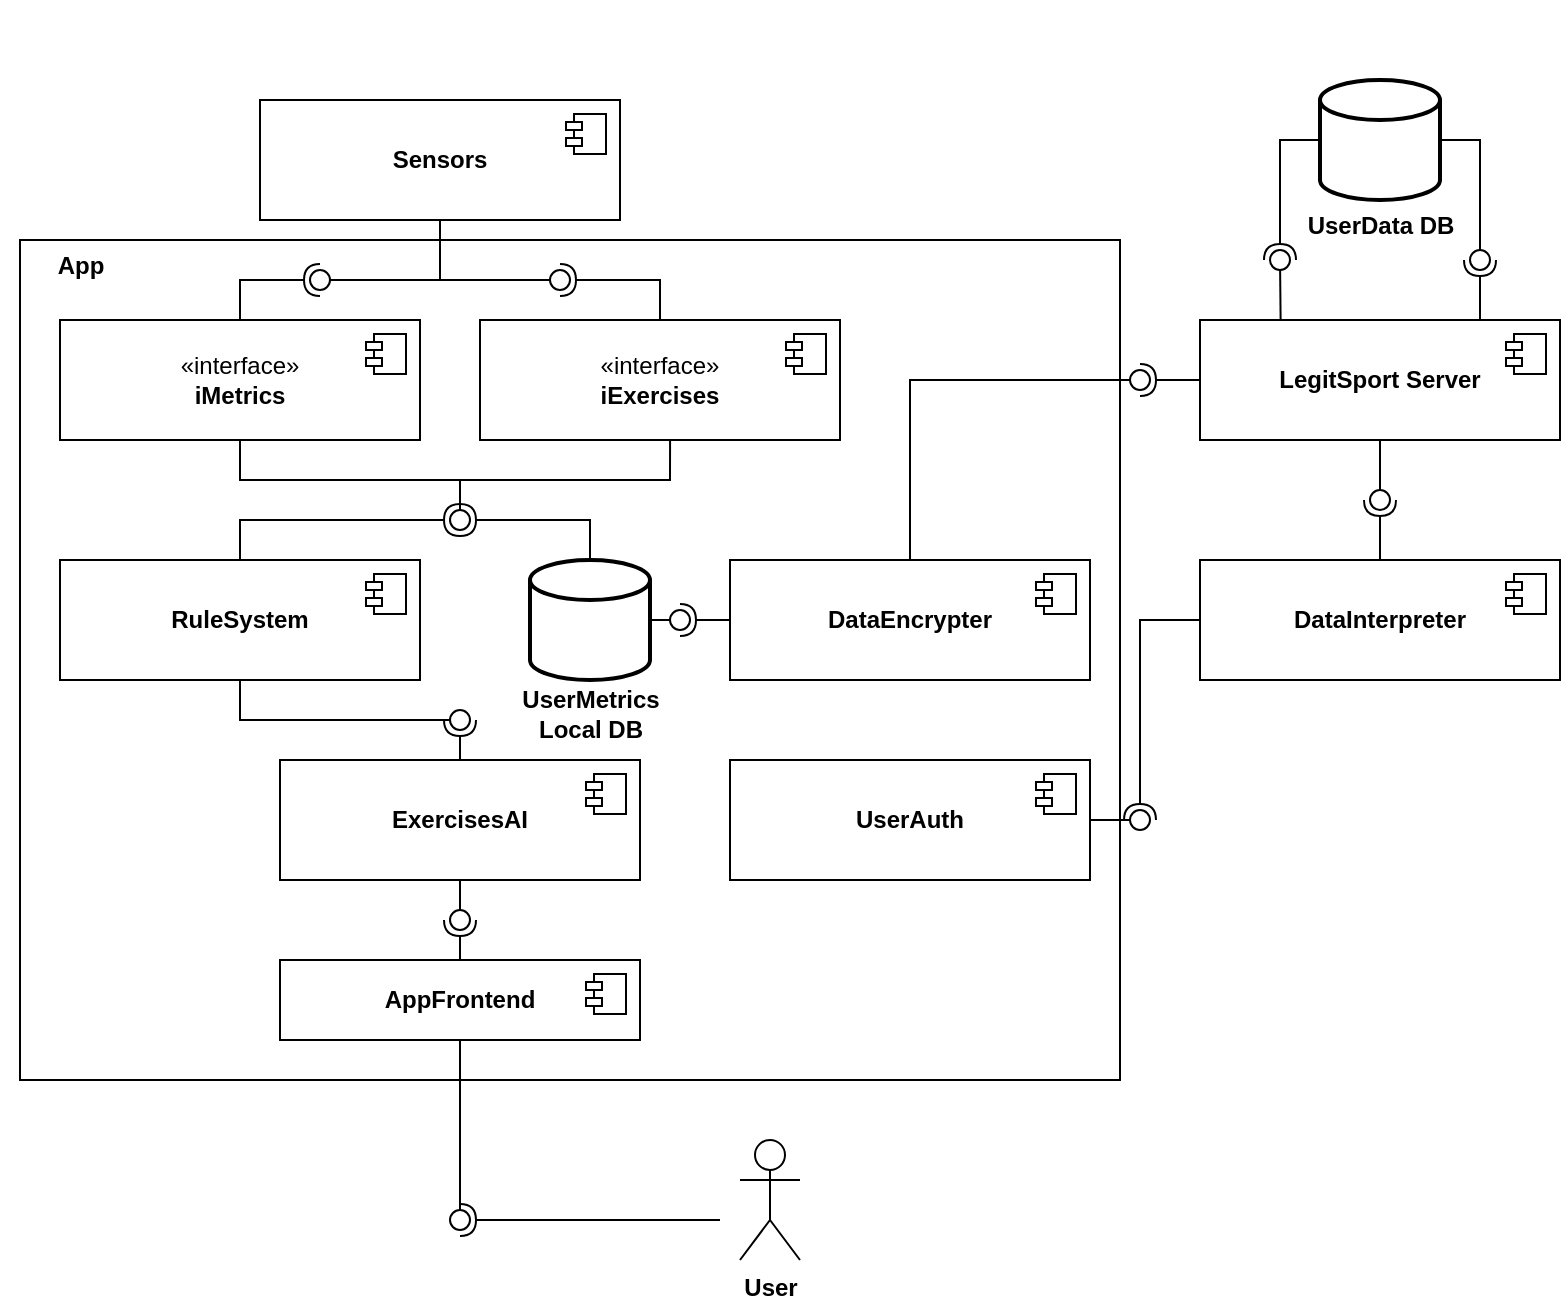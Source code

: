 <mxfile version="24.7.17">
  <diagram id="R2lEEEUBdFMjLlhIrx00" name="Page-1">
    <mxGraphModel dx="781" dy="405" grid="1" gridSize="10" guides="1" tooltips="1" connect="1" arrows="1" fold="1" page="1" pageScale="1" pageWidth="850" pageHeight="1100" math="0" shadow="0" extFonts="Permanent Marker^https://fonts.googleapis.com/css?family=Permanent+Marker">
      <root>
        <mxCell id="0" />
        <mxCell id="1" parent="0" />
        <mxCell id="_hXt0ZtncEYP2eF8u2ab-94" value="" style="html=1;whiteSpace=wrap;" vertex="1" parent="1">
          <mxGeometry x="60" y="190" width="550" height="420" as="geometry" />
        </mxCell>
        <mxCell id="_hXt0ZtncEYP2eF8u2ab-2" value="&lt;b&gt;Sensors&lt;/b&gt;" style="html=1;dropTarget=0;whiteSpace=wrap;" vertex="1" parent="1">
          <mxGeometry x="180" y="120" width="180" height="60" as="geometry" />
        </mxCell>
        <mxCell id="_hXt0ZtncEYP2eF8u2ab-3" value="" style="shape=module;jettyWidth=8;jettyHeight=4;" vertex="1" parent="_hXt0ZtncEYP2eF8u2ab-2">
          <mxGeometry x="1" width="20" height="20" relative="1" as="geometry">
            <mxPoint x="-27" y="7" as="offset" />
          </mxGeometry>
        </mxCell>
        <mxCell id="_hXt0ZtncEYP2eF8u2ab-5" value="" style="rounded=0;orthogonalLoop=1;jettySize=auto;html=1;endArrow=halfCircle;endFill=0;endSize=6;strokeWidth=1;sketch=0;exitX=0.5;exitY=0;exitDx=0;exitDy=0;" edge="1" parent="1" source="_hXt0ZtncEYP2eF8u2ab-12">
          <mxGeometry relative="1" as="geometry">
            <mxPoint x="350" y="150" as="sourcePoint" />
            <mxPoint x="210" y="210" as="targetPoint" />
            <Array as="points">
              <mxPoint x="170" y="210" />
            </Array>
          </mxGeometry>
        </mxCell>
        <mxCell id="_hXt0ZtncEYP2eF8u2ab-6" value="" style="rounded=0;orthogonalLoop=1;jettySize=auto;html=1;endArrow=oval;endFill=0;sketch=0;sourcePerimeterSpacing=0;targetPerimeterSpacing=0;endSize=10;exitX=1;exitY=0.5;exitDx=0;exitDy=0;entryX=0.58;entryY=0.693;entryDx=0;entryDy=0;entryPerimeter=0;" edge="1" target="_hXt0ZtncEYP2eF8u2ab-7" parent="1" source="_hXt0ZtncEYP2eF8u2ab-7">
          <mxGeometry relative="1" as="geometry">
            <mxPoint x="400" y="415" as="sourcePoint" />
            <mxPoint x="300" y="150" as="targetPoint" />
          </mxGeometry>
        </mxCell>
        <mxCell id="_hXt0ZtncEYP2eF8u2ab-8" value="" style="rounded=0;orthogonalLoop=1;jettySize=auto;html=1;endArrow=oval;endFill=0;sketch=0;sourcePerimeterSpacing=0;targetPerimeterSpacing=0;endSize=10;exitX=0.5;exitY=1;exitDx=0;exitDy=0;" edge="1" parent="1" source="_hXt0ZtncEYP2eF8u2ab-2">
          <mxGeometry relative="1" as="geometry">
            <mxPoint x="280" y="200" as="sourcePoint" />
            <mxPoint x="210" y="210" as="targetPoint" />
            <Array as="points">
              <mxPoint x="270" y="210" />
            </Array>
          </mxGeometry>
        </mxCell>
        <mxCell id="_hXt0ZtncEYP2eF8u2ab-7" value="" style="ellipse;whiteSpace=wrap;html=1;align=center;aspect=fixed;fillColor=none;strokeColor=none;resizable=0;perimeter=centerPerimeter;rotatable=0;allowArrows=0;points=[];outlineConnect=1;" vertex="1" parent="1">
          <mxGeometry x="290" y="145" width="10" height="10" as="geometry" />
        </mxCell>
        <mxCell id="_hXt0ZtncEYP2eF8u2ab-12" value="&lt;div&gt;«interface»&lt;br&gt;&lt;/div&gt;&lt;b&gt;iMetrics&lt;/b&gt;" style="html=1;dropTarget=0;whiteSpace=wrap;" vertex="1" parent="1">
          <mxGeometry x="80" y="230" width="180" height="60" as="geometry" />
        </mxCell>
        <mxCell id="_hXt0ZtncEYP2eF8u2ab-13" value="" style="shape=module;jettyWidth=8;jettyHeight=4;" vertex="1" parent="_hXt0ZtncEYP2eF8u2ab-12">
          <mxGeometry x="1" width="20" height="20" relative="1" as="geometry">
            <mxPoint x="-27" y="7" as="offset" />
          </mxGeometry>
        </mxCell>
        <mxCell id="_hXt0ZtncEYP2eF8u2ab-16" value="" style="ellipse;whiteSpace=wrap;html=1;align=center;aspect=fixed;fillColor=none;strokeColor=none;resizable=0;perimeter=centerPerimeter;rotatable=0;allowArrows=0;points=[];outlineConnect=1;" vertex="1" parent="1">
          <mxGeometry x="405" y="300" width="10" height="10" as="geometry" />
        </mxCell>
        <mxCell id="_hXt0ZtncEYP2eF8u2ab-17" value="&lt;div&gt;«interface»&lt;br&gt;&lt;/div&gt;&lt;b&gt;iExercises&lt;/b&gt;" style="html=1;dropTarget=0;whiteSpace=wrap;" vertex="1" parent="1">
          <mxGeometry x="290" y="230" width="180" height="60" as="geometry" />
        </mxCell>
        <mxCell id="_hXt0ZtncEYP2eF8u2ab-18" value="" style="shape=module;jettyWidth=8;jettyHeight=4;" vertex="1" parent="_hXt0ZtncEYP2eF8u2ab-17">
          <mxGeometry x="1" width="20" height="20" relative="1" as="geometry">
            <mxPoint x="-27" y="7" as="offset" />
          </mxGeometry>
        </mxCell>
        <mxCell id="_hXt0ZtncEYP2eF8u2ab-20" value="" style="endArrow=none;html=1;rounded=0;entryX=0.5;entryY=1;entryDx=0;entryDy=0;" edge="1" parent="1" target="_hXt0ZtncEYP2eF8u2ab-2">
          <mxGeometry width="50" height="50" relative="1" as="geometry">
            <mxPoint x="270" y="210" as="sourcePoint" />
            <mxPoint x="370" y="230" as="targetPoint" />
          </mxGeometry>
        </mxCell>
        <mxCell id="_hXt0ZtncEYP2eF8u2ab-25" value="" style="rounded=0;orthogonalLoop=1;jettySize=auto;html=1;endArrow=oval;endFill=0;sketch=0;sourcePerimeterSpacing=0;targetPerimeterSpacing=0;endSize=10;" edge="1" parent="1">
          <mxGeometry relative="1" as="geometry">
            <mxPoint x="270" y="210" as="sourcePoint" />
            <mxPoint x="330" y="210" as="targetPoint" />
          </mxGeometry>
        </mxCell>
        <mxCell id="_hXt0ZtncEYP2eF8u2ab-27" value="" style="ellipse;whiteSpace=wrap;html=1;align=center;aspect=fixed;fillColor=none;strokeColor=none;resizable=0;perimeter=centerPerimeter;rotatable=0;allowArrows=0;points=[];outlineConnect=1;" vertex="1" parent="1">
          <mxGeometry x="360" y="240" width="10" height="10" as="geometry" />
        </mxCell>
        <mxCell id="_hXt0ZtncEYP2eF8u2ab-30" value="&lt;b&gt;RuleSystem&lt;/b&gt;" style="html=1;dropTarget=0;whiteSpace=wrap;" vertex="1" parent="1">
          <mxGeometry x="80" y="350" width="180" height="60" as="geometry" />
        </mxCell>
        <mxCell id="_hXt0ZtncEYP2eF8u2ab-31" value="" style="shape=module;jettyWidth=8;jettyHeight=4;" vertex="1" parent="_hXt0ZtncEYP2eF8u2ab-30">
          <mxGeometry x="1" width="20" height="20" relative="1" as="geometry">
            <mxPoint x="-27" y="7" as="offset" />
          </mxGeometry>
        </mxCell>
        <mxCell id="_hXt0ZtncEYP2eF8u2ab-33" value="" style="rounded=0;orthogonalLoop=1;jettySize=auto;html=1;endArrow=oval;endFill=0;sketch=0;sourcePerimeterSpacing=0;targetPerimeterSpacing=0;endSize=10;" edge="1" parent="1">
          <mxGeometry relative="1" as="geometry">
            <mxPoint x="280" y="310" as="sourcePoint" />
            <mxPoint x="280" y="330" as="targetPoint" />
          </mxGeometry>
        </mxCell>
        <mxCell id="_hXt0ZtncEYP2eF8u2ab-35" value="" style="rounded=0;orthogonalLoop=1;jettySize=auto;html=1;endArrow=halfCircle;endFill=0;endSize=6;strokeWidth=1;sketch=0;exitX=0.5;exitY=0;exitDx=0;exitDy=0;" edge="1" parent="1" source="_hXt0ZtncEYP2eF8u2ab-30">
          <mxGeometry relative="1" as="geometry">
            <mxPoint x="240" y="360" as="sourcePoint" />
            <mxPoint x="280" y="330" as="targetPoint" />
            <Array as="points">
              <mxPoint x="170" y="330" />
            </Array>
          </mxGeometry>
        </mxCell>
        <mxCell id="_hXt0ZtncEYP2eF8u2ab-37" value="" style="endArrow=none;html=1;rounded=0;entryX=0.528;entryY=0.998;entryDx=0;entryDy=0;entryPerimeter=0;exitX=0.5;exitY=1;exitDx=0;exitDy=0;" edge="1" parent="1" source="_hXt0ZtncEYP2eF8u2ab-12" target="_hXt0ZtncEYP2eF8u2ab-17">
          <mxGeometry width="50" height="50" relative="1" as="geometry">
            <mxPoint x="160" y="320" as="sourcePoint" />
            <mxPoint x="350" y="330" as="targetPoint" />
            <Array as="points">
              <mxPoint x="170" y="310" />
              <mxPoint x="385" y="310" />
            </Array>
          </mxGeometry>
        </mxCell>
        <mxCell id="_hXt0ZtncEYP2eF8u2ab-39" value="App" style="text;align=center;fontStyle=1;verticalAlign=middle;spacingLeft=3;spacingRight=3;strokeColor=none;rotatable=0;points=[[0,0.5],[1,0.5]];portConstraint=eastwest;html=1;" vertex="1" parent="1">
          <mxGeometry x="50" y="190" width="80" height="26" as="geometry" />
        </mxCell>
        <mxCell id="_hXt0ZtncEYP2eF8u2ab-40" value="" style="rounded=0;orthogonalLoop=1;jettySize=auto;html=1;endArrow=halfCircle;endFill=0;endSize=6;strokeWidth=1;sketch=0;" edge="1" parent="1" source="_hXt0ZtncEYP2eF8u2ab-17">
          <mxGeometry relative="1" as="geometry">
            <mxPoint x="400" y="195" as="sourcePoint" />
            <mxPoint x="330" y="210" as="targetPoint" />
            <Array as="points">
              <mxPoint x="380" y="210" />
              <mxPoint x="360" y="210" />
            </Array>
          </mxGeometry>
        </mxCell>
        <mxCell id="_hXt0ZtncEYP2eF8u2ab-48" value="&lt;b&gt;LegitSport Server&lt;/b&gt;" style="html=1;dropTarget=0;whiteSpace=wrap;" vertex="1" parent="1">
          <mxGeometry x="650" y="230" width="180" height="60" as="geometry" />
        </mxCell>
        <mxCell id="_hXt0ZtncEYP2eF8u2ab-49" value="" style="shape=module;jettyWidth=8;jettyHeight=4;" vertex="1" parent="_hXt0ZtncEYP2eF8u2ab-48">
          <mxGeometry x="1" width="20" height="20" relative="1" as="geometry">
            <mxPoint x="-27" y="7" as="offset" />
          </mxGeometry>
        </mxCell>
        <mxCell id="_hXt0ZtncEYP2eF8u2ab-50" value="&lt;b&gt;User&lt;/b&gt;" style="shape=umlActor;verticalLabelPosition=bottom;verticalAlign=top;html=1;" vertex="1" parent="1">
          <mxGeometry x="420" y="640" width="30" height="60" as="geometry" />
        </mxCell>
        <mxCell id="_hXt0ZtncEYP2eF8u2ab-56" value="" style="ellipse;whiteSpace=wrap;html=1;align=center;aspect=fixed;fillColor=none;strokeColor=none;resizable=0;perimeter=centerPerimeter;rotatable=0;allowArrows=0;points=[];outlineConnect=1;" vertex="1" parent="1">
          <mxGeometry x="305" y="70" width="10" height="10" as="geometry" />
        </mxCell>
        <mxCell id="_hXt0ZtncEYP2eF8u2ab-60" value="&lt;b&gt;ExercisesAI&lt;/b&gt;" style="html=1;dropTarget=0;whiteSpace=wrap;" vertex="1" parent="1">
          <mxGeometry x="190" y="450" width="180" height="60" as="geometry" />
        </mxCell>
        <mxCell id="_hXt0ZtncEYP2eF8u2ab-61" value="" style="shape=module;jettyWidth=8;jettyHeight=4;" vertex="1" parent="_hXt0ZtncEYP2eF8u2ab-60">
          <mxGeometry x="1" width="20" height="20" relative="1" as="geometry">
            <mxPoint x="-27" y="7" as="offset" />
          </mxGeometry>
        </mxCell>
        <mxCell id="_hXt0ZtncEYP2eF8u2ab-62" value="" style="rounded=0;orthogonalLoop=1;jettySize=auto;html=1;endArrow=halfCircle;endFill=0;endSize=6;strokeWidth=1;sketch=0;exitX=0.5;exitY=0;exitDx=0;exitDy=0;" edge="1" parent="1" source="_hXt0ZtncEYP2eF8u2ab-60">
          <mxGeometry relative="1" as="geometry">
            <mxPoint x="460" y="345" as="sourcePoint" />
            <mxPoint x="280" y="430" as="targetPoint" />
          </mxGeometry>
        </mxCell>
        <mxCell id="_hXt0ZtncEYP2eF8u2ab-63" value="" style="rounded=0;orthogonalLoop=1;jettySize=auto;html=1;endArrow=oval;endFill=0;sketch=0;sourcePerimeterSpacing=0;targetPerimeterSpacing=0;endSize=10;exitX=0.5;exitY=1;exitDx=0;exitDy=0;" edge="1" parent="1" source="_hXt0ZtncEYP2eF8u2ab-30">
          <mxGeometry relative="1" as="geometry">
            <mxPoint x="420" y="345" as="sourcePoint" />
            <mxPoint x="280" y="430" as="targetPoint" />
            <Array as="points">
              <mxPoint x="170" y="430" />
            </Array>
          </mxGeometry>
        </mxCell>
        <mxCell id="_hXt0ZtncEYP2eF8u2ab-64" value="" style="ellipse;whiteSpace=wrap;html=1;align=center;aspect=fixed;fillColor=none;strokeColor=none;resizable=0;perimeter=centerPerimeter;rotatable=0;allowArrows=0;points=[];outlineConnect=1;" vertex="1" parent="1">
          <mxGeometry x="435" y="340" width="10" height="10" as="geometry" />
        </mxCell>
        <mxCell id="_hXt0ZtncEYP2eF8u2ab-73" value="" style="strokeWidth=2;html=1;shape=mxgraph.flowchart.database;whiteSpace=wrap;" vertex="1" parent="1">
          <mxGeometry x="315" y="350" width="60" height="60" as="geometry" />
        </mxCell>
        <mxCell id="_hXt0ZtncEYP2eF8u2ab-74" value="UserMetrics&lt;div&gt;Local&amp;nbsp;&lt;span style=&quot;background-color: initial;&quot;&gt;DB&lt;/span&gt;&lt;/div&gt;" style="text;align=center;fontStyle=1;verticalAlign=middle;spacingLeft=3;spacingRight=3;strokeColor=none;rotatable=0;points=[[0,0.5],[1,0.5]];portConstraint=eastwest;html=1;" vertex="1" parent="1">
          <mxGeometry x="305" y="414" width="80" height="26" as="geometry" />
        </mxCell>
        <mxCell id="_hXt0ZtncEYP2eF8u2ab-75" value="&lt;b&gt;DataEncrypter&lt;/b&gt;" style="html=1;dropTarget=0;whiteSpace=wrap;" vertex="1" parent="1">
          <mxGeometry x="415" y="350" width="180" height="60" as="geometry" />
        </mxCell>
        <mxCell id="_hXt0ZtncEYP2eF8u2ab-76" value="" style="shape=module;jettyWidth=8;jettyHeight=4;" vertex="1" parent="_hXt0ZtncEYP2eF8u2ab-75">
          <mxGeometry x="1" width="20" height="20" relative="1" as="geometry">
            <mxPoint x="-27" y="7" as="offset" />
          </mxGeometry>
        </mxCell>
        <mxCell id="_hXt0ZtncEYP2eF8u2ab-78" value="" style="ellipse;whiteSpace=wrap;html=1;align=center;aspect=fixed;fillColor=none;strokeColor=none;resizable=0;perimeter=centerPerimeter;rotatable=0;allowArrows=0;points=[];outlineConnect=1;" vertex="1" parent="1">
          <mxGeometry x="410" y="390" width="10" height="10" as="geometry" />
        </mxCell>
        <mxCell id="_hXt0ZtncEYP2eF8u2ab-79" value="" style="rounded=0;orthogonalLoop=1;jettySize=auto;html=1;endArrow=halfCircle;endFill=0;endSize=6;strokeWidth=1;sketch=0;exitX=0;exitY=0.5;exitDx=0;exitDy=0;" edge="1" parent="1" source="_hXt0ZtncEYP2eF8u2ab-75">
          <mxGeometry relative="1" as="geometry">
            <mxPoint x="450" y="395" as="sourcePoint" />
            <mxPoint x="390" y="380" as="targetPoint" />
          </mxGeometry>
        </mxCell>
        <mxCell id="_hXt0ZtncEYP2eF8u2ab-80" value="" style="rounded=0;orthogonalLoop=1;jettySize=auto;html=1;endArrow=oval;endFill=0;sketch=0;sourcePerimeterSpacing=0;targetPerimeterSpacing=0;endSize=10;exitX=1;exitY=0.5;exitDx=0;exitDy=0;exitPerimeter=0;" edge="1" parent="1" source="_hXt0ZtncEYP2eF8u2ab-73">
          <mxGeometry relative="1" as="geometry">
            <mxPoint x="410" y="395" as="sourcePoint" />
            <mxPoint x="390" y="380" as="targetPoint" />
          </mxGeometry>
        </mxCell>
        <mxCell id="_hXt0ZtncEYP2eF8u2ab-81" value="" style="ellipse;whiteSpace=wrap;html=1;align=center;aspect=fixed;fillColor=none;strokeColor=none;resizable=0;perimeter=centerPerimeter;rotatable=0;allowArrows=0;points=[];outlineConnect=1;" vertex="1" parent="1">
          <mxGeometry x="425" y="390" width="10" height="10" as="geometry" />
        </mxCell>
        <mxCell id="_hXt0ZtncEYP2eF8u2ab-83" value="" style="rounded=0;orthogonalLoop=1;jettySize=auto;html=1;endArrow=halfCircle;endFill=0;endSize=6;strokeWidth=1;sketch=0;exitX=0;exitY=0.5;exitDx=0;exitDy=0;" edge="1" parent="1" source="_hXt0ZtncEYP2eF8u2ab-48">
          <mxGeometry relative="1" as="geometry">
            <mxPoint x="470" y="465" as="sourcePoint" />
            <mxPoint x="620" y="260" as="targetPoint" />
            <Array as="points" />
          </mxGeometry>
        </mxCell>
        <mxCell id="_hXt0ZtncEYP2eF8u2ab-84" value="" style="rounded=0;orthogonalLoop=1;jettySize=auto;html=1;endArrow=oval;endFill=0;sketch=0;sourcePerimeterSpacing=0;targetPerimeterSpacing=0;endSize=10;exitX=0.5;exitY=0;exitDx=0;exitDy=0;" edge="1" parent="1" source="_hXt0ZtncEYP2eF8u2ab-75">
          <mxGeometry relative="1" as="geometry">
            <mxPoint x="430" y="465" as="sourcePoint" />
            <mxPoint x="620" y="260" as="targetPoint" />
            <Array as="points">
              <mxPoint x="505" y="260" />
            </Array>
          </mxGeometry>
        </mxCell>
        <mxCell id="_hXt0ZtncEYP2eF8u2ab-85" value="" style="ellipse;whiteSpace=wrap;html=1;align=center;aspect=fixed;fillColor=none;strokeColor=none;resizable=0;perimeter=centerPerimeter;rotatable=0;allowArrows=0;points=[];outlineConnect=1;" vertex="1" parent="1">
          <mxGeometry x="445" y="460" width="10" height="10" as="geometry" />
        </mxCell>
        <mxCell id="_hXt0ZtncEYP2eF8u2ab-86" value="" style="rounded=0;orthogonalLoop=1;jettySize=auto;html=1;endArrow=halfCircle;endFill=0;endSize=6;strokeWidth=1;sketch=0;exitX=0.5;exitY=0;exitDx=0;exitDy=0;exitPerimeter=0;" edge="1" parent="1" source="_hXt0ZtncEYP2eF8u2ab-73">
          <mxGeometry relative="1" as="geometry">
            <mxPoint x="540" y="435" as="sourcePoint" />
            <mxPoint x="280" y="330" as="targetPoint" />
            <Array as="points">
              <mxPoint x="345" y="330" />
            </Array>
          </mxGeometry>
        </mxCell>
        <mxCell id="_hXt0ZtncEYP2eF8u2ab-89" value="&lt;b&gt;AppFrontend&lt;/b&gt;" style="html=1;dropTarget=0;whiteSpace=wrap;" vertex="1" parent="1">
          <mxGeometry x="190" y="550" width="180" height="40" as="geometry" />
        </mxCell>
        <mxCell id="_hXt0ZtncEYP2eF8u2ab-90" value="" style="shape=module;jettyWidth=8;jettyHeight=4;" vertex="1" parent="_hXt0ZtncEYP2eF8u2ab-89">
          <mxGeometry x="1" width="20" height="20" relative="1" as="geometry">
            <mxPoint x="-27" y="7" as="offset" />
          </mxGeometry>
        </mxCell>
        <mxCell id="_hXt0ZtncEYP2eF8u2ab-91" value="" style="rounded=0;orthogonalLoop=1;jettySize=auto;html=1;endArrow=halfCircle;endFill=0;endSize=6;strokeWidth=1;sketch=0;exitX=0.5;exitY=0;exitDx=0;exitDy=0;" edge="1" parent="1" source="_hXt0ZtncEYP2eF8u2ab-89">
          <mxGeometry relative="1" as="geometry">
            <mxPoint x="480" y="635" as="sourcePoint" />
            <mxPoint x="280" y="530" as="targetPoint" />
          </mxGeometry>
        </mxCell>
        <mxCell id="_hXt0ZtncEYP2eF8u2ab-92" value="" style="rounded=0;orthogonalLoop=1;jettySize=auto;html=1;endArrow=oval;endFill=0;sketch=0;sourcePerimeterSpacing=0;targetPerimeterSpacing=0;endSize=10;exitX=0.5;exitY=1;exitDx=0;exitDy=0;" edge="1" parent="1" source="_hXt0ZtncEYP2eF8u2ab-60">
          <mxGeometry relative="1" as="geometry">
            <mxPoint x="440" y="635" as="sourcePoint" />
            <mxPoint x="280" y="530" as="targetPoint" />
          </mxGeometry>
        </mxCell>
        <mxCell id="_hXt0ZtncEYP2eF8u2ab-95" value="" style="rounded=0;orthogonalLoop=1;jettySize=auto;html=1;endArrow=halfCircle;endFill=0;endSize=6;strokeWidth=1;sketch=0;exitX=0.5;exitY=0;exitDx=0;exitDy=0;" edge="1" parent="1" source="_hXt0ZtncEYP2eF8u2ab-98">
          <mxGeometry relative="1" as="geometry">
            <mxPoint x="740" y="530" as="sourcePoint" />
            <mxPoint x="740" y="320" as="targetPoint" />
            <Array as="points">
              <mxPoint x="740" y="320" />
            </Array>
          </mxGeometry>
        </mxCell>
        <mxCell id="_hXt0ZtncEYP2eF8u2ab-96" value="" style="rounded=0;orthogonalLoop=1;jettySize=auto;html=1;endArrow=oval;endFill=0;sketch=0;sourcePerimeterSpacing=0;targetPerimeterSpacing=0;endSize=10;exitX=0.5;exitY=1;exitDx=0;exitDy=0;" edge="1" parent="1" source="_hXt0ZtncEYP2eF8u2ab-48">
          <mxGeometry relative="1" as="geometry">
            <mxPoint x="747.5" y="340" as="sourcePoint" />
            <mxPoint x="740" y="320" as="targetPoint" />
          </mxGeometry>
        </mxCell>
        <mxCell id="_hXt0ZtncEYP2eF8u2ab-98" value="&lt;b&gt;DataInterpreter&lt;/b&gt;" style="html=1;dropTarget=0;whiteSpace=wrap;" vertex="1" parent="1">
          <mxGeometry x="650" y="350" width="180" height="60" as="geometry" />
        </mxCell>
        <mxCell id="_hXt0ZtncEYP2eF8u2ab-99" value="" style="shape=module;jettyWidth=8;jettyHeight=4;" vertex="1" parent="_hXt0ZtncEYP2eF8u2ab-98">
          <mxGeometry x="1" width="20" height="20" relative="1" as="geometry">
            <mxPoint x="-27" y="7" as="offset" />
          </mxGeometry>
        </mxCell>
        <mxCell id="_hXt0ZtncEYP2eF8u2ab-100" value="" style="rounded=0;orthogonalLoop=1;jettySize=auto;html=1;endArrow=halfCircle;endFill=0;endSize=6;strokeWidth=1;sketch=0;" edge="1" parent="1">
          <mxGeometry relative="1" as="geometry">
            <mxPoint x="410" y="680" as="sourcePoint" />
            <mxPoint x="280" y="680" as="targetPoint" />
          </mxGeometry>
        </mxCell>
        <mxCell id="_hXt0ZtncEYP2eF8u2ab-101" value="" style="rounded=0;orthogonalLoop=1;jettySize=auto;html=1;endArrow=oval;endFill=0;sketch=0;sourcePerimeterSpacing=0;targetPerimeterSpacing=0;endSize=10;exitX=0.5;exitY=1;exitDx=0;exitDy=0;" edge="1" parent="1" source="_hXt0ZtncEYP2eF8u2ab-89">
          <mxGeometry relative="1" as="geometry">
            <mxPoint x="560" y="515" as="sourcePoint" />
            <mxPoint x="280" y="680" as="targetPoint" />
          </mxGeometry>
        </mxCell>
        <mxCell id="_hXt0ZtncEYP2eF8u2ab-102" value="" style="ellipse;whiteSpace=wrap;html=1;align=center;aspect=fixed;fillColor=none;strokeColor=none;resizable=0;perimeter=centerPerimeter;rotatable=0;allowArrows=0;points=[];outlineConnect=1;" vertex="1" parent="1">
          <mxGeometry x="575" y="510" width="10" height="10" as="geometry" />
        </mxCell>
        <mxCell id="_hXt0ZtncEYP2eF8u2ab-107" value="&lt;b&gt;UserAuth&lt;/b&gt;" style="html=1;dropTarget=0;whiteSpace=wrap;" vertex="1" parent="1">
          <mxGeometry x="415" y="450" width="180" height="60" as="geometry" />
        </mxCell>
        <mxCell id="_hXt0ZtncEYP2eF8u2ab-108" value="" style="shape=module;jettyWidth=8;jettyHeight=4;" vertex="1" parent="_hXt0ZtncEYP2eF8u2ab-107">
          <mxGeometry x="1" width="20" height="20" relative="1" as="geometry">
            <mxPoint x="-27" y="7" as="offset" />
          </mxGeometry>
        </mxCell>
        <mxCell id="_hXt0ZtncEYP2eF8u2ab-109" value="" style="rounded=0;orthogonalLoop=1;jettySize=auto;html=1;endArrow=halfCircle;endFill=0;endSize=6;strokeWidth=1;sketch=0;exitX=0;exitY=0.5;exitDx=0;exitDy=0;" edge="1" parent="1" source="_hXt0ZtncEYP2eF8u2ab-98">
          <mxGeometry relative="1" as="geometry">
            <mxPoint x="590" y="435" as="sourcePoint" />
            <mxPoint x="620" y="480" as="targetPoint" />
            <Array as="points">
              <mxPoint x="620" y="380" />
            </Array>
          </mxGeometry>
        </mxCell>
        <mxCell id="_hXt0ZtncEYP2eF8u2ab-110" value="" style="rounded=0;orthogonalLoop=1;jettySize=auto;html=1;endArrow=oval;endFill=0;sketch=0;sourcePerimeterSpacing=0;targetPerimeterSpacing=0;endSize=10;exitX=1;exitY=0.5;exitDx=0;exitDy=0;" edge="1" parent="1" source="_hXt0ZtncEYP2eF8u2ab-107">
          <mxGeometry relative="1" as="geometry">
            <mxPoint x="550" y="435" as="sourcePoint" />
            <mxPoint x="620" y="480" as="targetPoint" />
          </mxGeometry>
        </mxCell>
        <mxCell id="_hXt0ZtncEYP2eF8u2ab-111" value="" style="ellipse;whiteSpace=wrap;html=1;align=center;aspect=fixed;fillColor=none;strokeColor=none;resizable=0;perimeter=centerPerimeter;rotatable=0;allowArrows=0;points=[];outlineConnect=1;" vertex="1" parent="1">
          <mxGeometry x="565" y="430" width="10" height="10" as="geometry" />
        </mxCell>
        <mxCell id="_hXt0ZtncEYP2eF8u2ab-112" value="" style="strokeWidth=2;html=1;shape=mxgraph.flowchart.database;whiteSpace=wrap;" vertex="1" parent="1">
          <mxGeometry x="710" y="110" width="60" height="60" as="geometry" />
        </mxCell>
        <mxCell id="_hXt0ZtncEYP2eF8u2ab-113" value="UserData DB" style="text;align=center;fontStyle=1;verticalAlign=middle;spacingLeft=3;spacingRight=3;strokeColor=none;rotatable=0;points=[[0,0.5],[1,0.5]];portConstraint=eastwest;html=1;" vertex="1" parent="1">
          <mxGeometry x="700" y="170" width="80" height="26" as="geometry" />
        </mxCell>
        <mxCell id="_hXt0ZtncEYP2eF8u2ab-114" value="" style="rounded=0;orthogonalLoop=1;jettySize=auto;html=1;endArrow=oval;endFill=0;sketch=0;sourcePerimeterSpacing=0;targetPerimeterSpacing=0;endSize=10;exitX=0.224;exitY=0.002;exitDx=0;exitDy=0;exitPerimeter=0;" edge="1" parent="1" source="_hXt0ZtncEYP2eF8u2ab-48">
          <mxGeometry relative="1" as="geometry">
            <mxPoint x="750" y="350" as="sourcePoint" />
            <mxPoint x="690" y="200" as="targetPoint" />
          </mxGeometry>
        </mxCell>
        <mxCell id="_hXt0ZtncEYP2eF8u2ab-115" value="" style="rounded=0;orthogonalLoop=1;jettySize=auto;html=1;endArrow=oval;endFill=0;sketch=0;sourcePerimeterSpacing=0;targetPerimeterSpacing=0;endSize=10;exitX=1;exitY=0.5;exitDx=0;exitDy=0;exitPerimeter=0;" edge="1" parent="1" source="_hXt0ZtncEYP2eF8u2ab-112">
          <mxGeometry relative="1" as="geometry">
            <mxPoint x="705" y="290" as="sourcePoint" />
            <mxPoint x="790" y="200" as="targetPoint" />
            <Array as="points">
              <mxPoint x="790" y="140" />
            </Array>
          </mxGeometry>
        </mxCell>
        <mxCell id="_hXt0ZtncEYP2eF8u2ab-118" value="" style="rounded=0;orthogonalLoop=1;jettySize=auto;html=1;endArrow=halfCircle;endFill=0;endSize=6;strokeWidth=1;sketch=0;exitX=0;exitY=0.5;exitDx=0;exitDy=0;exitPerimeter=0;" edge="1" parent="1" source="_hXt0ZtncEYP2eF8u2ab-112">
          <mxGeometry relative="1" as="geometry">
            <mxPoint x="590" y="355" as="sourcePoint" />
            <mxPoint x="690" y="200" as="targetPoint" />
            <Array as="points">
              <mxPoint x="690" y="140" />
            </Array>
          </mxGeometry>
        </mxCell>
        <mxCell id="_hXt0ZtncEYP2eF8u2ab-120" value="" style="ellipse;whiteSpace=wrap;html=1;align=center;aspect=fixed;fillColor=none;strokeColor=none;resizable=0;perimeter=centerPerimeter;rotatable=0;allowArrows=0;points=[];outlineConnect=1;" vertex="1" parent="1">
          <mxGeometry x="565" y="350" width="10" height="10" as="geometry" />
        </mxCell>
        <mxCell id="_hXt0ZtncEYP2eF8u2ab-121" value="" style="rounded=0;orthogonalLoop=1;jettySize=auto;html=1;endArrow=halfCircle;endFill=0;endSize=6;strokeWidth=1;sketch=0;" edge="1" parent="1">
          <mxGeometry relative="1" as="geometry">
            <mxPoint x="790" y="230" as="sourcePoint" />
            <mxPoint x="790" y="200" as="targetPoint" />
            <Array as="points" />
          </mxGeometry>
        </mxCell>
      </root>
    </mxGraphModel>
  </diagram>
</mxfile>
